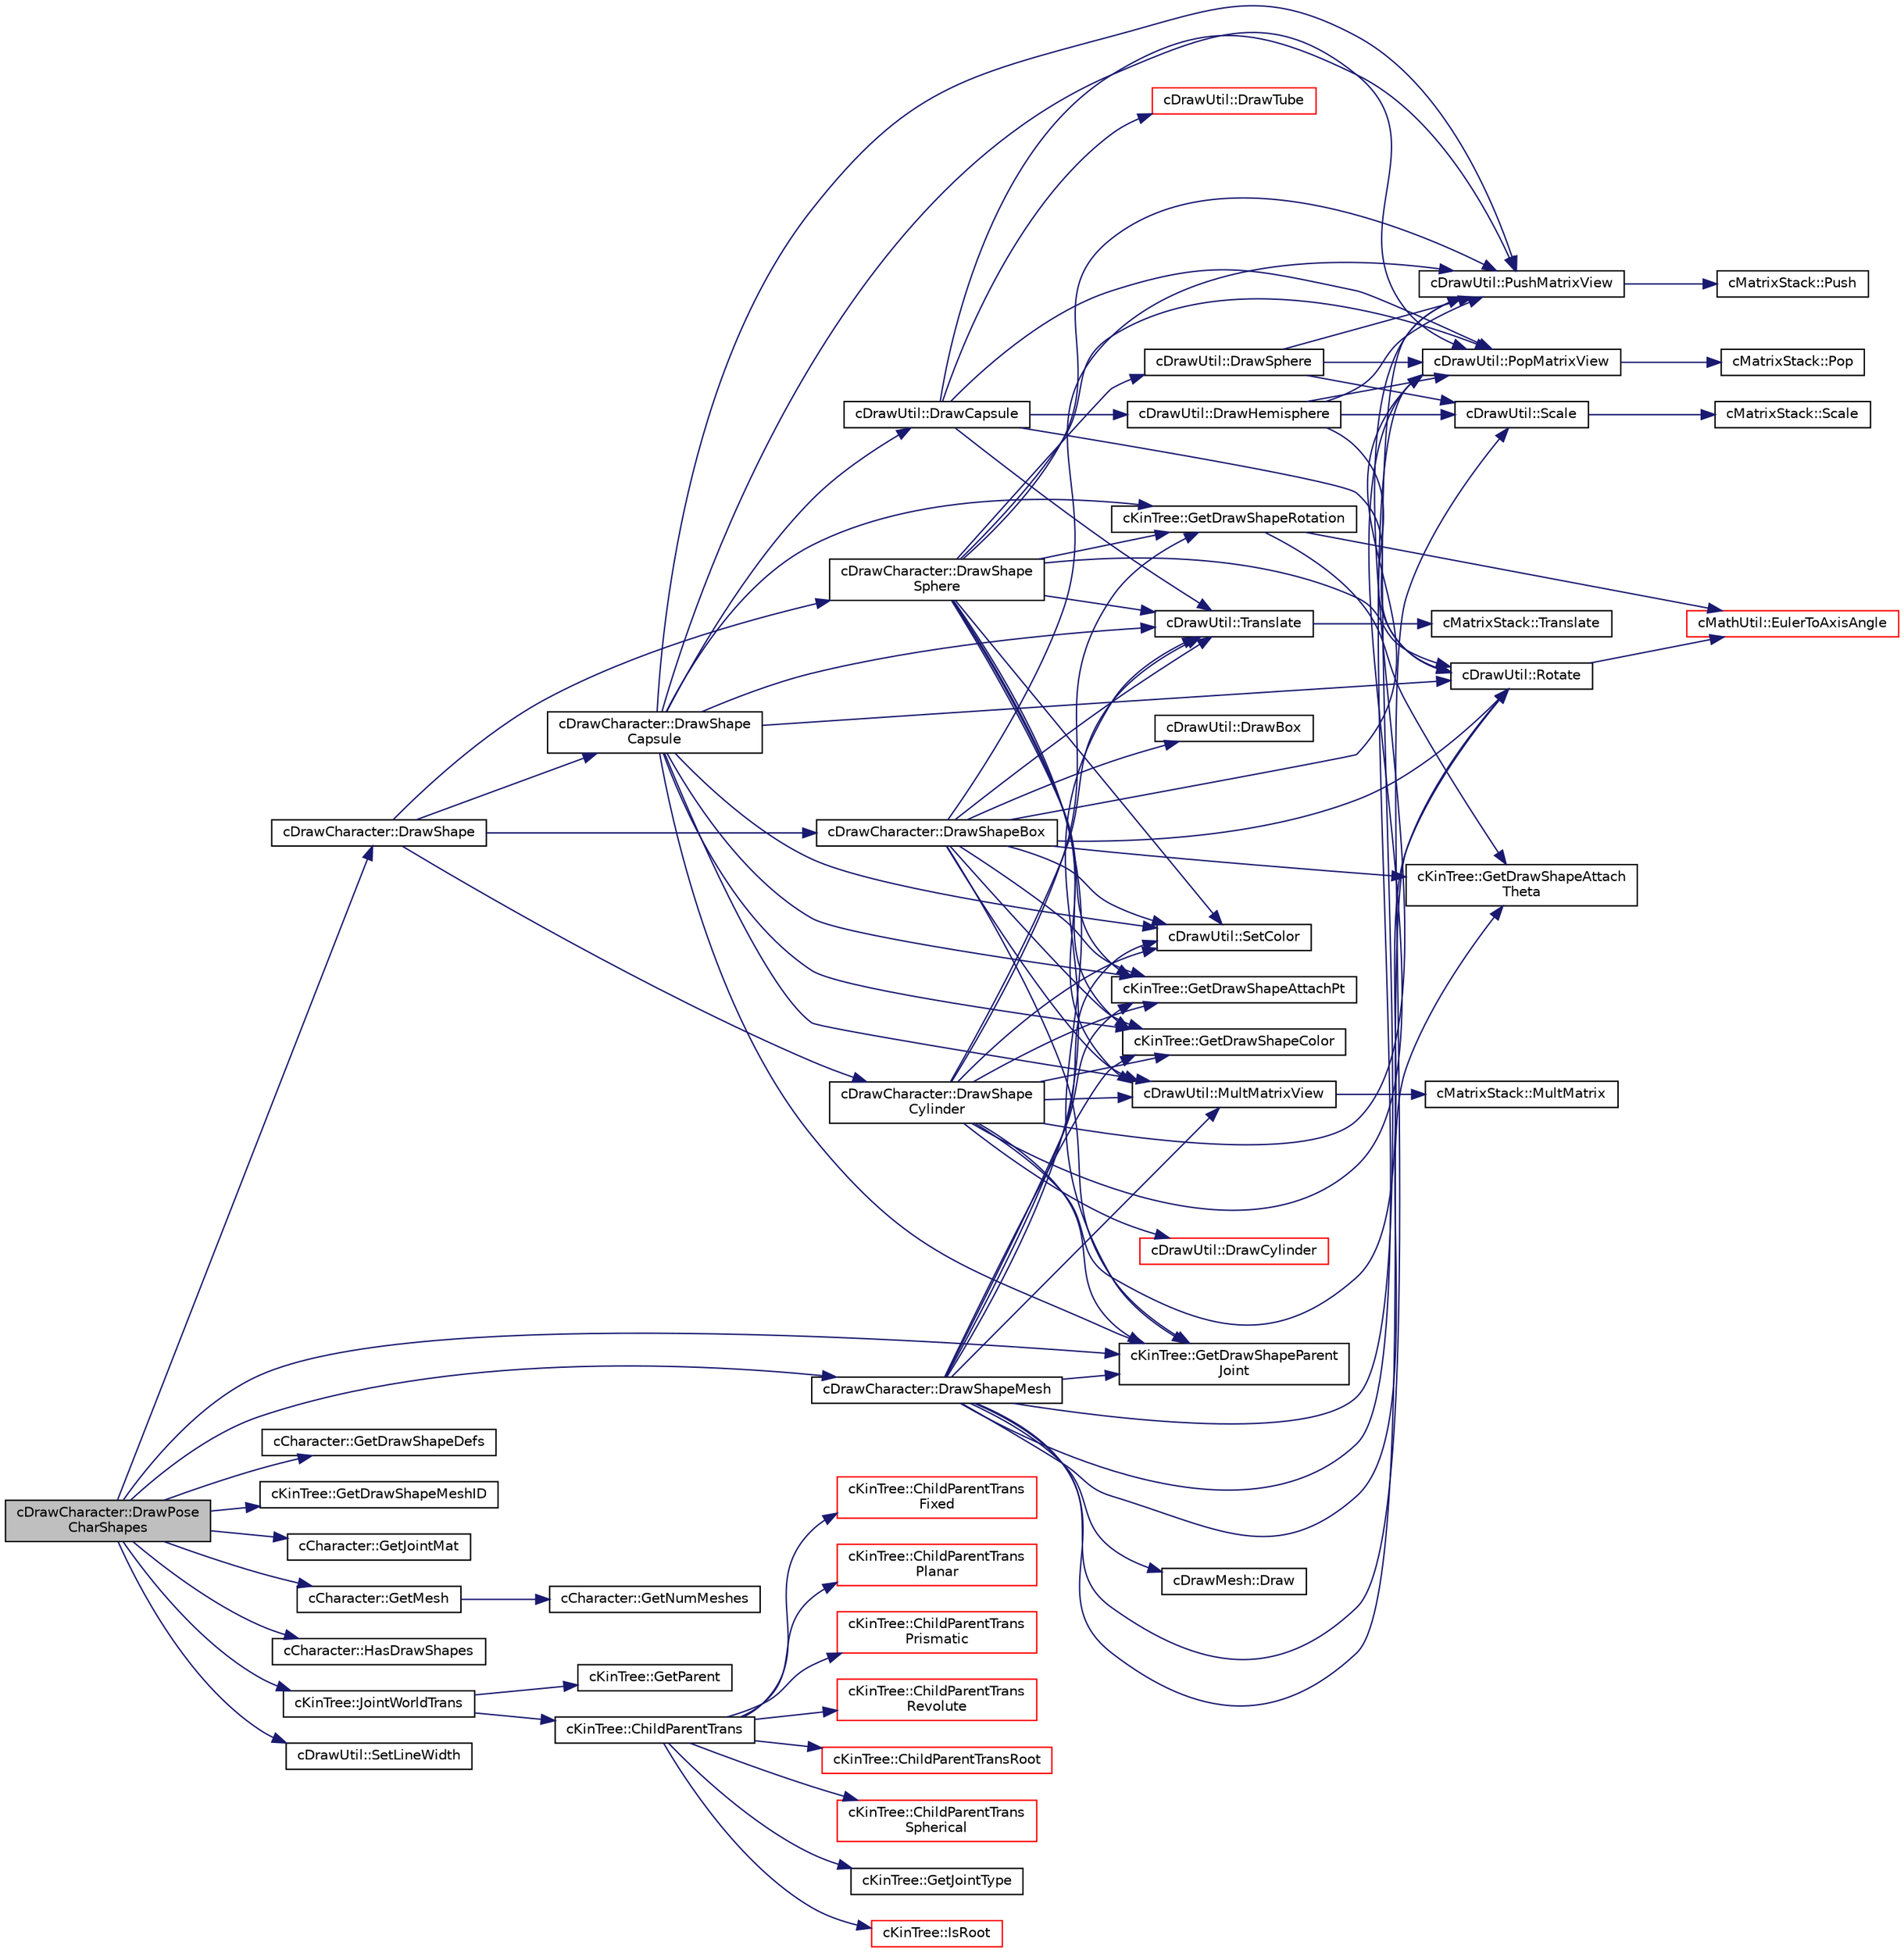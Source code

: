 digraph "cDrawCharacter::DrawPoseCharShapes"
{
 // LATEX_PDF_SIZE
  edge [fontname="Helvetica",fontsize="10",labelfontname="Helvetica",labelfontsize="10"];
  node [fontname="Helvetica",fontsize="10",shape=record];
  rankdir="LR";
  Node1 [label="cDrawCharacter::DrawPose\lCharShapes",height=0.2,width=0.4,color="black", fillcolor="grey75", style="filled", fontcolor="black",tooltip=" "];
  Node1 -> Node2 [color="midnightblue",fontsize="10",style="solid",fontname="Helvetica"];
  Node2 [label="cDrawCharacter::DrawShape",height=0.2,width=0.4,color="black", fillcolor="white", style="filled",URL="$classc_draw_character.html#a8c428b4d9021e6f57f540e2bfa5d9311",tooltip=" "];
  Node2 -> Node3 [color="midnightblue",fontsize="10",style="solid",fontname="Helvetica"];
  Node3 [label="cDrawCharacter::DrawShapeBox",height=0.2,width=0.4,color="black", fillcolor="white", style="filled",URL="$classc_draw_character.html#a76b173ced67b297444c2101cfa3babaa",tooltip=" "];
  Node3 -> Node4 [color="midnightblue",fontsize="10",style="solid",fontname="Helvetica"];
  Node4 [label="cDrawUtil::DrawBox",height=0.2,width=0.4,color="black", fillcolor="white", style="filled",URL="$classc_draw_util.html#a92534f236083fbaf2429dafbe0a3fd54",tooltip=" "];
  Node3 -> Node5 [color="midnightblue",fontsize="10",style="solid",fontname="Helvetica"];
  Node5 [label="cKinTree::GetDrawShapeAttachPt",height=0.2,width=0.4,color="black", fillcolor="white", style="filled",URL="$classc_kin_tree.html#a21e64e58b33f5c6d90a8147a571e4678",tooltip=" "];
  Node3 -> Node6 [color="midnightblue",fontsize="10",style="solid",fontname="Helvetica"];
  Node6 [label="cKinTree::GetDrawShapeAttach\lTheta",height=0.2,width=0.4,color="black", fillcolor="white", style="filled",URL="$classc_kin_tree.html#a532879f1b5d42d0b8c8f80ae456d7cc5",tooltip=" "];
  Node3 -> Node7 [color="midnightblue",fontsize="10",style="solid",fontname="Helvetica"];
  Node7 [label="cKinTree::GetDrawShapeColor",height=0.2,width=0.4,color="black", fillcolor="white", style="filled",URL="$classc_kin_tree.html#a764ea9c994e58118f4aae348193637de",tooltip=" "];
  Node3 -> Node8 [color="midnightblue",fontsize="10",style="solid",fontname="Helvetica"];
  Node8 [label="cKinTree::GetDrawShapeParent\lJoint",height=0.2,width=0.4,color="black", fillcolor="white", style="filled",URL="$classc_kin_tree.html#a6d0b1dfd1e8e75fdd370a750c5322461",tooltip=" "];
  Node3 -> Node9 [color="midnightblue",fontsize="10",style="solid",fontname="Helvetica"];
  Node9 [label="cDrawUtil::MultMatrixView",height=0.2,width=0.4,color="black", fillcolor="white", style="filled",URL="$classc_draw_util.html#aa01624e1ccc51c5a2e69fb1ad8cea7f7",tooltip=" "];
  Node9 -> Node10 [color="midnightblue",fontsize="10",style="solid",fontname="Helvetica"];
  Node10 [label="cMatrixStack::MultMatrix",height=0.2,width=0.4,color="black", fillcolor="white", style="filled",URL="$classc_matrix_stack.html#a633ad90c4738625bb37dfcb4f2c9da6f",tooltip=" "];
  Node3 -> Node11 [color="midnightblue",fontsize="10",style="solid",fontname="Helvetica"];
  Node11 [label="cDrawUtil::PopMatrixView",height=0.2,width=0.4,color="black", fillcolor="white", style="filled",URL="$classc_draw_util.html#a8bec79da8550795d4b4966a94af7cf51",tooltip=" "];
  Node11 -> Node12 [color="midnightblue",fontsize="10",style="solid",fontname="Helvetica"];
  Node12 [label="cMatrixStack::Pop",height=0.2,width=0.4,color="black", fillcolor="white", style="filled",URL="$classc_matrix_stack.html#a6be215a8d6dc7f91c8e9577a8b550bfc",tooltip=" "];
  Node3 -> Node13 [color="midnightblue",fontsize="10",style="solid",fontname="Helvetica"];
  Node13 [label="cDrawUtil::PushMatrixView",height=0.2,width=0.4,color="black", fillcolor="white", style="filled",URL="$classc_draw_util.html#a166a3c9df5df3cb262d090cb2aaba33b",tooltip=" "];
  Node13 -> Node14 [color="midnightblue",fontsize="10",style="solid",fontname="Helvetica"];
  Node14 [label="cMatrixStack::Push",height=0.2,width=0.4,color="black", fillcolor="white", style="filled",URL="$classc_matrix_stack.html#aac0bfd176fd31cabb3e74a0a12b5a5d9",tooltip=" "];
  Node3 -> Node15 [color="midnightblue",fontsize="10",style="solid",fontname="Helvetica"];
  Node15 [label="cDrawUtil::Rotate",height=0.2,width=0.4,color="black", fillcolor="white", style="filled",URL="$classc_draw_util.html#a4f7570c5620a3429f43f0e92055ed771",tooltip=" "];
  Node15 -> Node16 [color="midnightblue",fontsize="10",style="solid",fontname="Helvetica"];
  Node16 [label="cMathUtil::EulerToAxisAngle",height=0.2,width=0.4,color="red", fillcolor="white", style="filled",URL="$classc_math_util.html#a8fd8f44cd65cdaa9c5cc1b1ff4b3652e",tooltip=" "];
  Node3 -> Node18 [color="midnightblue",fontsize="10",style="solid",fontname="Helvetica"];
  Node18 [label="cDrawUtil::SetColor",height=0.2,width=0.4,color="black", fillcolor="white", style="filled",URL="$classc_draw_util.html#a4b68878bee6cbfe53db7dc6bb9e16f70",tooltip=" "];
  Node3 -> Node19 [color="midnightblue",fontsize="10",style="solid",fontname="Helvetica"];
  Node19 [label="cDrawUtil::Translate",height=0.2,width=0.4,color="black", fillcolor="white", style="filled",URL="$classc_draw_util.html#a1904a7034bb0ec43afdab4642d36e543",tooltip=" "];
  Node19 -> Node20 [color="midnightblue",fontsize="10",style="solid",fontname="Helvetica"];
  Node20 [label="cMatrixStack::Translate",height=0.2,width=0.4,color="black", fillcolor="white", style="filled",URL="$classc_matrix_stack.html#a9ab74621b7112ebf367e7c6feafff233",tooltip=" "];
  Node2 -> Node21 [color="midnightblue",fontsize="10",style="solid",fontname="Helvetica"];
  Node21 [label="cDrawCharacter::DrawShape\lCapsule",height=0.2,width=0.4,color="black", fillcolor="white", style="filled",URL="$classc_draw_character.html#ae821dacbde19af8b52ef8c4c1901fe9d",tooltip=" "];
  Node21 -> Node22 [color="midnightblue",fontsize="10",style="solid",fontname="Helvetica"];
  Node22 [label="cDrawUtil::DrawCapsule",height=0.2,width=0.4,color="black", fillcolor="white", style="filled",URL="$classc_draw_util.html#ad91ed3b94d8f3c95f5342499aa472698",tooltip=" "];
  Node22 -> Node23 [color="midnightblue",fontsize="10",style="solid",fontname="Helvetica"];
  Node23 [label="cDrawUtil::DrawHemisphere",height=0.2,width=0.4,color="black", fillcolor="white", style="filled",URL="$classc_draw_util.html#abf42b98bb6e85dc51118998359f1c44e",tooltip=" "];
  Node23 -> Node11 [color="midnightblue",fontsize="10",style="solid",fontname="Helvetica"];
  Node23 -> Node13 [color="midnightblue",fontsize="10",style="solid",fontname="Helvetica"];
  Node23 -> Node15 [color="midnightblue",fontsize="10",style="solid",fontname="Helvetica"];
  Node23 -> Node24 [color="midnightblue",fontsize="10",style="solid",fontname="Helvetica"];
  Node24 [label="cDrawUtil::Scale",height=0.2,width=0.4,color="black", fillcolor="white", style="filled",URL="$classc_draw_util.html#a9bb8552fad17d6bb2b5e6bb523859a61",tooltip=" "];
  Node24 -> Node25 [color="midnightblue",fontsize="10",style="solid",fontname="Helvetica"];
  Node25 [label="cMatrixStack::Scale",height=0.2,width=0.4,color="black", fillcolor="white", style="filled",URL="$classc_matrix_stack.html#a5ec94676f022413d2acdc471dd112614",tooltip=" "];
  Node22 -> Node26 [color="midnightblue",fontsize="10",style="solid",fontname="Helvetica"];
  Node26 [label="cDrawUtil::DrawTube",height=0.2,width=0.4,color="red", fillcolor="white", style="filled",URL="$classc_draw_util.html#a9db7144f6213f931846385c7388597f4",tooltip=" "];
  Node22 -> Node11 [color="midnightblue",fontsize="10",style="solid",fontname="Helvetica"];
  Node22 -> Node13 [color="midnightblue",fontsize="10",style="solid",fontname="Helvetica"];
  Node22 -> Node15 [color="midnightblue",fontsize="10",style="solid",fontname="Helvetica"];
  Node22 -> Node19 [color="midnightblue",fontsize="10",style="solid",fontname="Helvetica"];
  Node21 -> Node5 [color="midnightblue",fontsize="10",style="solid",fontname="Helvetica"];
  Node21 -> Node7 [color="midnightblue",fontsize="10",style="solid",fontname="Helvetica"];
  Node21 -> Node8 [color="midnightblue",fontsize="10",style="solid",fontname="Helvetica"];
  Node21 -> Node29 [color="midnightblue",fontsize="10",style="solid",fontname="Helvetica"];
  Node29 [label="cKinTree::GetDrawShapeRotation",height=0.2,width=0.4,color="black", fillcolor="white", style="filled",URL="$classc_kin_tree.html#af8c9805aaed6e8dbd13ef7d7b47dc96c",tooltip=" "];
  Node29 -> Node16 [color="midnightblue",fontsize="10",style="solid",fontname="Helvetica"];
  Node29 -> Node6 [color="midnightblue",fontsize="10",style="solid",fontname="Helvetica"];
  Node21 -> Node9 [color="midnightblue",fontsize="10",style="solid",fontname="Helvetica"];
  Node21 -> Node11 [color="midnightblue",fontsize="10",style="solid",fontname="Helvetica"];
  Node21 -> Node13 [color="midnightblue",fontsize="10",style="solid",fontname="Helvetica"];
  Node21 -> Node15 [color="midnightblue",fontsize="10",style="solid",fontname="Helvetica"];
  Node21 -> Node18 [color="midnightblue",fontsize="10",style="solid",fontname="Helvetica"];
  Node21 -> Node19 [color="midnightblue",fontsize="10",style="solid",fontname="Helvetica"];
  Node2 -> Node30 [color="midnightblue",fontsize="10",style="solid",fontname="Helvetica"];
  Node30 [label="cDrawCharacter::DrawShape\lCylinder",height=0.2,width=0.4,color="black", fillcolor="white", style="filled",URL="$classc_draw_character.html#a7a1821824cf7ac68fa05d44318686581",tooltip=" "];
  Node30 -> Node31 [color="midnightblue",fontsize="10",style="solid",fontname="Helvetica"];
  Node31 [label="cDrawUtil::DrawCylinder",height=0.2,width=0.4,color="red", fillcolor="white", style="filled",URL="$classc_draw_util.html#a1a52979a8d1cdcc91f6ccbc35bb82673",tooltip=" "];
  Node30 -> Node5 [color="midnightblue",fontsize="10",style="solid",fontname="Helvetica"];
  Node30 -> Node7 [color="midnightblue",fontsize="10",style="solid",fontname="Helvetica"];
  Node30 -> Node8 [color="midnightblue",fontsize="10",style="solid",fontname="Helvetica"];
  Node30 -> Node29 [color="midnightblue",fontsize="10",style="solid",fontname="Helvetica"];
  Node30 -> Node9 [color="midnightblue",fontsize="10",style="solid",fontname="Helvetica"];
  Node30 -> Node11 [color="midnightblue",fontsize="10",style="solid",fontname="Helvetica"];
  Node30 -> Node13 [color="midnightblue",fontsize="10",style="solid",fontname="Helvetica"];
  Node30 -> Node15 [color="midnightblue",fontsize="10",style="solid",fontname="Helvetica"];
  Node30 -> Node18 [color="midnightblue",fontsize="10",style="solid",fontname="Helvetica"];
  Node30 -> Node19 [color="midnightblue",fontsize="10",style="solid",fontname="Helvetica"];
  Node2 -> Node33 [color="midnightblue",fontsize="10",style="solid",fontname="Helvetica"];
  Node33 [label="cDrawCharacter::DrawShape\lSphere",height=0.2,width=0.4,color="black", fillcolor="white", style="filled",URL="$classc_draw_character.html#ac3cab615260b182a5892e8fd0cc7a5cd",tooltip=" "];
  Node33 -> Node34 [color="midnightblue",fontsize="10",style="solid",fontname="Helvetica"];
  Node34 [label="cDrawUtil::DrawSphere",height=0.2,width=0.4,color="black", fillcolor="white", style="filled",URL="$classc_draw_util.html#a4cb49515f4c561c95dafcea3f7b2a0cb",tooltip=" "];
  Node34 -> Node11 [color="midnightblue",fontsize="10",style="solid",fontname="Helvetica"];
  Node34 -> Node13 [color="midnightblue",fontsize="10",style="solid",fontname="Helvetica"];
  Node34 -> Node24 [color="midnightblue",fontsize="10",style="solid",fontname="Helvetica"];
  Node33 -> Node5 [color="midnightblue",fontsize="10",style="solid",fontname="Helvetica"];
  Node33 -> Node7 [color="midnightblue",fontsize="10",style="solid",fontname="Helvetica"];
  Node33 -> Node8 [color="midnightblue",fontsize="10",style="solid",fontname="Helvetica"];
  Node33 -> Node29 [color="midnightblue",fontsize="10",style="solid",fontname="Helvetica"];
  Node33 -> Node9 [color="midnightblue",fontsize="10",style="solid",fontname="Helvetica"];
  Node33 -> Node11 [color="midnightblue",fontsize="10",style="solid",fontname="Helvetica"];
  Node33 -> Node13 [color="midnightblue",fontsize="10",style="solid",fontname="Helvetica"];
  Node33 -> Node15 [color="midnightblue",fontsize="10",style="solid",fontname="Helvetica"];
  Node33 -> Node18 [color="midnightblue",fontsize="10",style="solid",fontname="Helvetica"];
  Node33 -> Node19 [color="midnightblue",fontsize="10",style="solid",fontname="Helvetica"];
  Node1 -> Node35 [color="midnightblue",fontsize="10",style="solid",fontname="Helvetica"];
  Node35 [label="cDrawCharacter::DrawShapeMesh",height=0.2,width=0.4,color="black", fillcolor="white", style="filled",URL="$classc_draw_character.html#a93f12b0c5489873741bbef11c65b4c8c",tooltip=" "];
  Node35 -> Node36 [color="midnightblue",fontsize="10",style="solid",fontname="Helvetica"];
  Node36 [label="cDrawMesh::Draw",height=0.2,width=0.4,color="black", fillcolor="white", style="filled",URL="$classc_draw_mesh.html#a7d74188d6a1bcd5864030e72f5349cc1",tooltip=" "];
  Node35 -> Node5 [color="midnightblue",fontsize="10",style="solid",fontname="Helvetica"];
  Node35 -> Node6 [color="midnightblue",fontsize="10",style="solid",fontname="Helvetica"];
  Node35 -> Node7 [color="midnightblue",fontsize="10",style="solid",fontname="Helvetica"];
  Node35 -> Node8 [color="midnightblue",fontsize="10",style="solid",fontname="Helvetica"];
  Node35 -> Node9 [color="midnightblue",fontsize="10",style="solid",fontname="Helvetica"];
  Node35 -> Node11 [color="midnightblue",fontsize="10",style="solid",fontname="Helvetica"];
  Node35 -> Node13 [color="midnightblue",fontsize="10",style="solid",fontname="Helvetica"];
  Node35 -> Node15 [color="midnightblue",fontsize="10",style="solid",fontname="Helvetica"];
  Node35 -> Node24 [color="midnightblue",fontsize="10",style="solid",fontname="Helvetica"];
  Node35 -> Node18 [color="midnightblue",fontsize="10",style="solid",fontname="Helvetica"];
  Node35 -> Node19 [color="midnightblue",fontsize="10",style="solid",fontname="Helvetica"];
  Node1 -> Node37 [color="midnightblue",fontsize="10",style="solid",fontname="Helvetica"];
  Node37 [label="cCharacter::GetDrawShapeDefs",height=0.2,width=0.4,color="black", fillcolor="white", style="filled",URL="$classc_character.html#aab218240e3b364dd8583873c3423dca2",tooltip=" "];
  Node1 -> Node38 [color="midnightblue",fontsize="10",style="solid",fontname="Helvetica"];
  Node38 [label="cKinTree::GetDrawShapeMeshID",height=0.2,width=0.4,color="black", fillcolor="white", style="filled",URL="$classc_kin_tree.html#a8c6c8f2abfad40c51caea9f4c941ce4a",tooltip=" "];
  Node1 -> Node8 [color="midnightblue",fontsize="10",style="solid",fontname="Helvetica"];
  Node1 -> Node39 [color="midnightblue",fontsize="10",style="solid",fontname="Helvetica"];
  Node39 [label="cCharacter::GetJointMat",height=0.2,width=0.4,color="black", fillcolor="white", style="filled",URL="$classc_character.html#aecf6a9809542e346342be2df552695b1",tooltip=" "];
  Node1 -> Node40 [color="midnightblue",fontsize="10",style="solid",fontname="Helvetica"];
  Node40 [label="cCharacter::GetMesh",height=0.2,width=0.4,color="black", fillcolor="white", style="filled",URL="$classc_character.html#ac646bdee30317b2d2547d05954984ef6",tooltip=" "];
  Node40 -> Node41 [color="midnightblue",fontsize="10",style="solid",fontname="Helvetica"];
  Node41 [label="cCharacter::GetNumMeshes",height=0.2,width=0.4,color="black", fillcolor="white", style="filled",URL="$classc_character.html#a235bfd3ac6344ae88dd2af68fb6647fe",tooltip=" "];
  Node1 -> Node42 [color="midnightblue",fontsize="10",style="solid",fontname="Helvetica"];
  Node42 [label="cCharacter::HasDrawShapes",height=0.2,width=0.4,color="black", fillcolor="white", style="filled",URL="$classc_character.html#af0e1b2235b55b42116e37c652b86dbea",tooltip=" "];
  Node1 -> Node43 [color="midnightblue",fontsize="10",style="solid",fontname="Helvetica"];
  Node43 [label="cKinTree::JointWorldTrans",height=0.2,width=0.4,color="black", fillcolor="white", style="filled",URL="$classc_kin_tree.html#acecd45296511a0156ed587def403e719",tooltip=" "];
  Node43 -> Node44 [color="midnightblue",fontsize="10",style="solid",fontname="Helvetica"];
  Node44 [label="cKinTree::ChildParentTrans",height=0.2,width=0.4,color="black", fillcolor="white", style="filled",URL="$classc_kin_tree.html#a128b028d804ebd233a3cf65eeffd843a",tooltip=" "];
  Node44 -> Node45 [color="midnightblue",fontsize="10",style="solid",fontname="Helvetica"];
  Node45 [label="cKinTree::ChildParentTrans\lFixed",height=0.2,width=0.4,color="red", fillcolor="white", style="filled",URL="$classc_kin_tree.html#a9d808f6590df3468c36fce1c09379e1d",tooltip=" "];
  Node44 -> Node50 [color="midnightblue",fontsize="10",style="solid",fontname="Helvetica"];
  Node50 [label="cKinTree::ChildParentTrans\lPlanar",height=0.2,width=0.4,color="red", fillcolor="white", style="filled",URL="$classc_kin_tree.html#a9e56a9df76d7df722e1700c785b7e00a",tooltip=" "];
  Node44 -> Node53 [color="midnightblue",fontsize="10",style="solid",fontname="Helvetica"];
  Node53 [label="cKinTree::ChildParentTrans\lPrismatic",height=0.2,width=0.4,color="red", fillcolor="white", style="filled",URL="$classc_kin_tree.html#ac12a66913ac0e93ca11210d0648fff46",tooltip=" "];
  Node44 -> Node54 [color="midnightblue",fontsize="10",style="solid",fontname="Helvetica"];
  Node54 [label="cKinTree::ChildParentTrans\lRevolute",height=0.2,width=0.4,color="red", fillcolor="white", style="filled",URL="$classc_kin_tree.html#a50bc0a27fc208dd78787278b985f056a",tooltip=" "];
  Node44 -> Node55 [color="midnightblue",fontsize="10",style="solid",fontname="Helvetica"];
  Node55 [label="cKinTree::ChildParentTransRoot",height=0.2,width=0.4,color="red", fillcolor="white", style="filled",URL="$classc_kin_tree.html#a6516ddf706ee84a791581d0d3f256b46",tooltip=" "];
  Node44 -> Node60 [color="midnightblue",fontsize="10",style="solid",fontname="Helvetica"];
  Node60 [label="cKinTree::ChildParentTrans\lSpherical",height=0.2,width=0.4,color="red", fillcolor="white", style="filled",URL="$classc_kin_tree.html#a78fee3ee7e4986d39b8696efc96318e8",tooltip=" "];
  Node44 -> Node63 [color="midnightblue",fontsize="10",style="solid",fontname="Helvetica"];
  Node63 [label="cKinTree::GetJointType",height=0.2,width=0.4,color="black", fillcolor="white", style="filled",URL="$classc_kin_tree.html#a891d52af51a7a1bced694634c2f70ee9",tooltip=" "];
  Node44 -> Node64 [color="midnightblue",fontsize="10",style="solid",fontname="Helvetica"];
  Node64 [label="cKinTree::IsRoot",height=0.2,width=0.4,color="red", fillcolor="white", style="filled",URL="$classc_kin_tree.html#ab4c2a8b42b254dc54e15e71684045a0a",tooltip=" "];
  Node43 -> Node66 [color="midnightblue",fontsize="10",style="solid",fontname="Helvetica"];
  Node66 [label="cKinTree::GetParent",height=0.2,width=0.4,color="black", fillcolor="white", style="filled",URL="$classc_kin_tree.html#a593b283c1ce6a9fa8eb75cb9dc7396f6",tooltip=" "];
  Node1 -> Node67 [color="midnightblue",fontsize="10",style="solid",fontname="Helvetica"];
  Node67 [label="cDrawUtil::SetLineWidth",height=0.2,width=0.4,color="black", fillcolor="white", style="filled",URL="$classc_draw_util.html#ade38eab887ec0dfe4b8f407474cb79a5",tooltip=" "];
}
